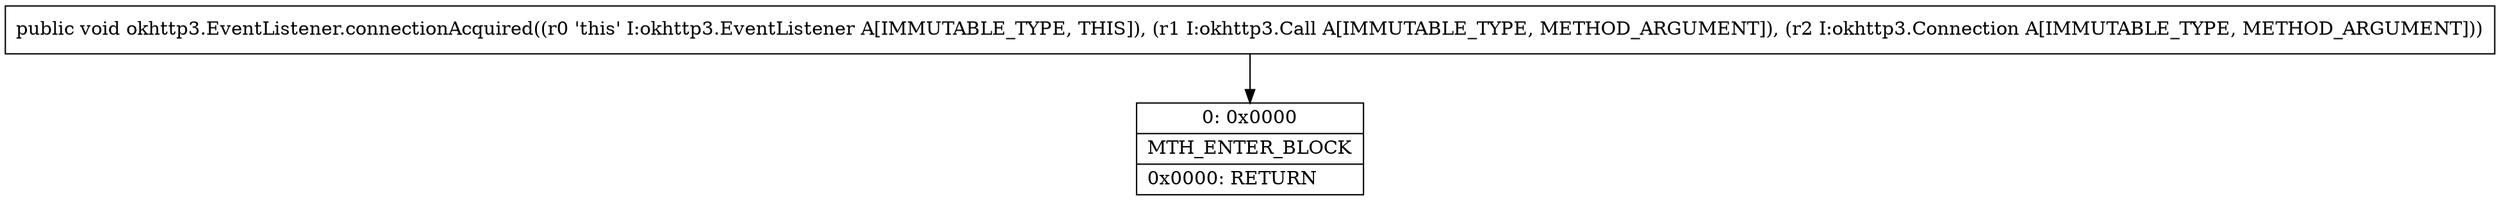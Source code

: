 digraph "CFG forokhttp3.EventListener.connectionAcquired(Lokhttp3\/Call;Lokhttp3\/Connection;)V" {
Node_0 [shape=record,label="{0\:\ 0x0000|MTH_ENTER_BLOCK\l|0x0000: RETURN   \l}"];
MethodNode[shape=record,label="{public void okhttp3.EventListener.connectionAcquired((r0 'this' I:okhttp3.EventListener A[IMMUTABLE_TYPE, THIS]), (r1 I:okhttp3.Call A[IMMUTABLE_TYPE, METHOD_ARGUMENT]), (r2 I:okhttp3.Connection A[IMMUTABLE_TYPE, METHOD_ARGUMENT])) }"];
MethodNode -> Node_0;
}

